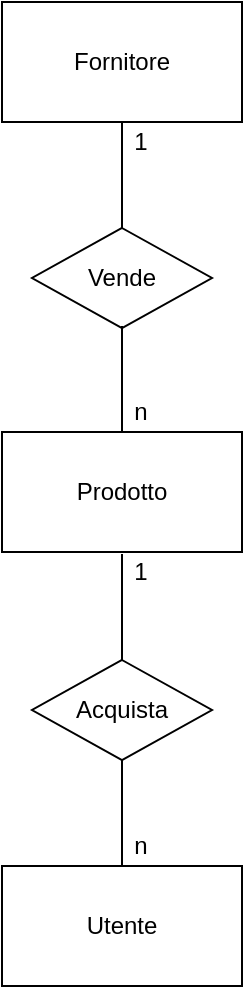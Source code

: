 <mxfile version="15.6.8" type="device"><diagram id="wTq9N5r1mDbkgZ2gK-QF" name="Page-1"><mxGraphModel dx="975" dy="598" grid="1" gridSize="10" guides="1" tooltips="1" connect="1" arrows="1" fold="1" page="1" pageScale="1" pageWidth="827" pageHeight="1169" math="0" shadow="0"><root><mxCell id="0"/><mxCell id="1" parent="0"/><mxCell id="2Ub8mIEkJuqV077EbhV4-1" value="Prodotto" style="rounded=0;whiteSpace=wrap;html=1;" parent="1" vertex="1"><mxGeometry x="329" y="232" width="120" height="60" as="geometry"/></mxCell><mxCell id="2Ub8mIEkJuqV077EbhV4-2" value="Fornitore" style="rounded=0;whiteSpace=wrap;html=1;" parent="1" vertex="1"><mxGeometry x="329" y="17" width="120" height="60" as="geometry"/></mxCell><mxCell id="2Ub8mIEkJuqV077EbhV4-3" value="Utente" style="rounded=0;whiteSpace=wrap;html=1;" parent="1" vertex="1"><mxGeometry x="329" y="449" width="120" height="60" as="geometry"/></mxCell><mxCell id="2Ub8mIEkJuqV077EbhV4-4" value="Vende" style="rhombus;whiteSpace=wrap;html=1;" parent="1" vertex="1"><mxGeometry x="344" y="130" width="90" height="50" as="geometry"/></mxCell><mxCell id="2Ub8mIEkJuqV077EbhV4-5" value="Acquista" style="rhombus;whiteSpace=wrap;html=1;" parent="1" vertex="1"><mxGeometry x="344" y="346" width="90" height="50" as="geometry"/></mxCell><mxCell id="RYsc9YP86QBIaQP3F9a--1" value="" style="endArrow=none;html=1;rounded=0;exitX=0.5;exitY=0;exitDx=0;exitDy=0;" edge="1" parent="1" source="2Ub8mIEkJuqV077EbhV4-4" target="2Ub8mIEkJuqV077EbhV4-2"><mxGeometry width="50" height="50" relative="1" as="geometry"><mxPoint x="370" y="130" as="sourcePoint"/><mxPoint x="390" y="80" as="targetPoint"/></mxGeometry></mxCell><mxCell id="RYsc9YP86QBIaQP3F9a--2" value="" style="endArrow=none;html=1;rounded=0;exitX=0.5;exitY=0;exitDx=0;exitDy=0;" edge="1" parent="1"><mxGeometry width="50" height="50" relative="1" as="geometry"><mxPoint x="389" y="232" as="sourcePoint"/><mxPoint x="389" y="179" as="targetPoint"/></mxGeometry></mxCell><mxCell id="RYsc9YP86QBIaQP3F9a--4" value="" style="endArrow=none;html=1;rounded=0;exitX=0.5;exitY=0;exitDx=0;exitDy=0;" edge="1" parent="1"><mxGeometry width="50" height="50" relative="1" as="geometry"><mxPoint x="389" y="346" as="sourcePoint"/><mxPoint x="389" y="293" as="targetPoint"/></mxGeometry></mxCell><mxCell id="RYsc9YP86QBIaQP3F9a--5" value="1" style="text;html=1;align=center;verticalAlign=middle;resizable=0;points=[];autosize=1;strokeColor=none;fillColor=none;" vertex="1" parent="1"><mxGeometry x="388" y="77" width="20" height="20" as="geometry"/></mxCell><mxCell id="RYsc9YP86QBIaQP3F9a--6" value="n" style="text;html=1;align=center;verticalAlign=middle;resizable=0;points=[];autosize=1;strokeColor=none;fillColor=none;" vertex="1" parent="1"><mxGeometry x="388" y="212" width="20" height="20" as="geometry"/></mxCell><mxCell id="RYsc9YP86QBIaQP3F9a--7" value="" style="endArrow=none;html=1;rounded=0;exitX=0.5;exitY=0;exitDx=0;exitDy=0;" edge="1" parent="1"><mxGeometry width="50" height="50" relative="1" as="geometry"><mxPoint x="389" y="449" as="sourcePoint"/><mxPoint x="389" y="396" as="targetPoint"/></mxGeometry></mxCell><mxCell id="RYsc9YP86QBIaQP3F9a--8" value="1" style="text;html=1;align=center;verticalAlign=middle;resizable=0;points=[];autosize=1;strokeColor=none;fillColor=none;" vertex="1" parent="1"><mxGeometry x="388" y="292" width="20" height="20" as="geometry"/></mxCell><mxCell id="RYsc9YP86QBIaQP3F9a--9" value="n" style="text;html=1;align=center;verticalAlign=middle;resizable=0;points=[];autosize=1;strokeColor=none;fillColor=none;" vertex="1" parent="1"><mxGeometry x="388" y="429" width="20" height="20" as="geometry"/></mxCell></root></mxGraphModel></diagram></mxfile>